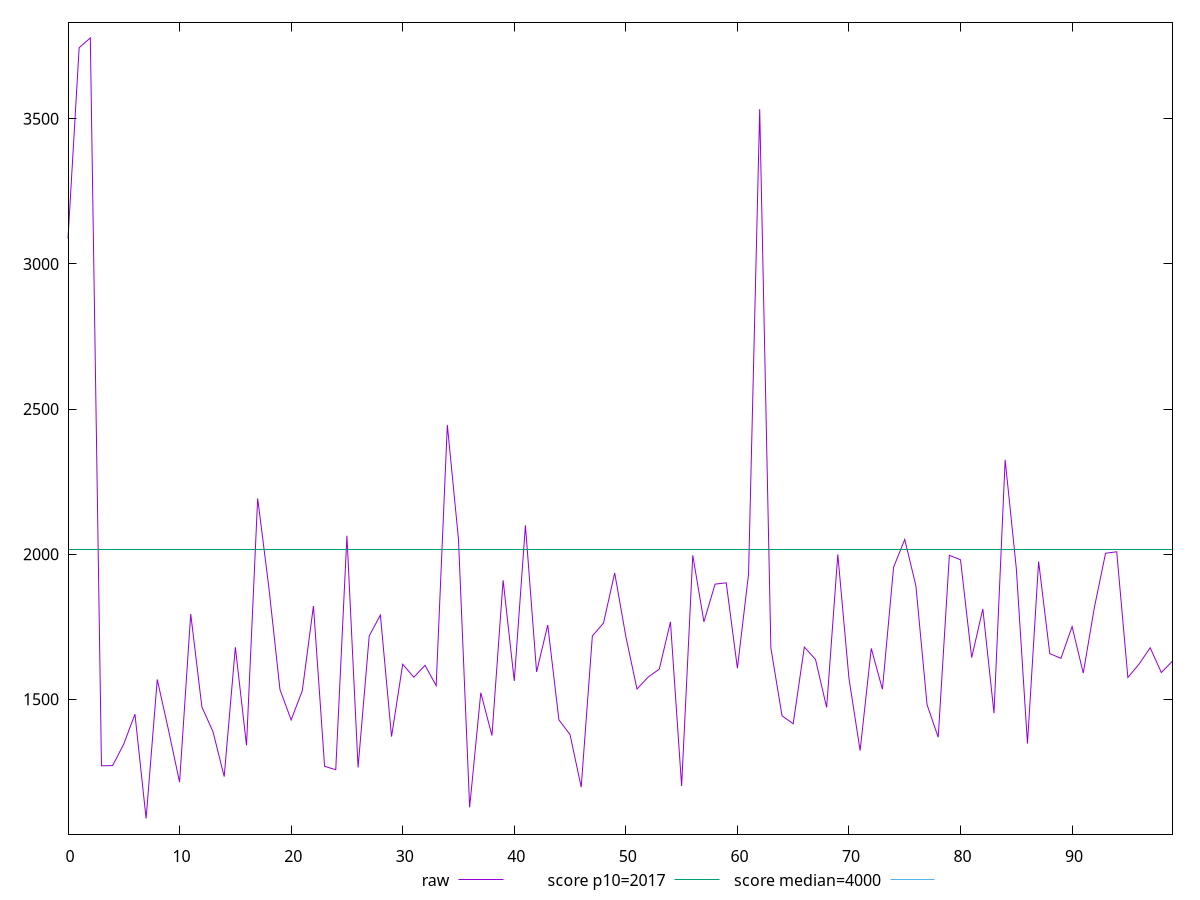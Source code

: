 reset

$raw <<EOF
0 3087.379999999969
1 3745.1439999999893
2 3778.871999999977
3 1270.9560000000006
4 1271.6039999999998
5 1346.0480000000002
6 1448.9399999999996
7 1089.296
8 1568.344
9 1395.368
10 1214.5160000000008
11 1793.884
12 1473.8000000000006
13 1387.988000000001
14 1233.796
15 1679.4759999999997
16 1341.42
17 2192.2199999999993
18 1886.6839999999995
19 1533.7079999999994
20 1429.0680000000007
21 1529.4399999999996
22 1821.5840000000003
23 1269.0160000000003
24 1257.588000000001
25 2063.439999999999
26 1265.4080000000013
27 1718.4879999999998
28 1790.3320000000008
29 1371.5200000000004
30 1620.7240000000004
31 1576.1679999999994
32 1617.1759999999997
33 1547.155999999999
34 2445.608000000001
35 2051.252000000001
36 1127.8000000000002
37 1522.6279999999997
38 1375.1280000000008
39 1910.3120000000008
40 1563.5440000000003
41 2099.416
42 1594.3959999999993
43 1755.9080000000006
44 1429.4640000000009
45 1378.367999999999
46 1197.3880000000001
47 1718.1120000000003
48 1762.8639999999994
49 1935.3999999999999
50 1716.7960000000003
51 1535.4600000000005
52 1576.6239999999998
53 1604.0119999999997
54 1766.844
55 1201.1760000000006
56 1996.1280000000004
57 1767.056000000001
58 1896.8999999999999
59 1901.3839999999975
60 1607.296000000001
61 1931.2919999999983
62 3533.391999999997
63 1677.1520000000003
64 1443.388
65 1415.7160000000008
66 1680.0360000000007
67 1637.6239999999998
68 1471.84
69 1999.0040000000001
70 1572.22
71 1323.3680000000008
72 1675.4319999999993
73 1534.6079999999997
74 1955.168000000001
75 2050.824
76 1891.0200000000011
77 1481.4640000000002
78 1369.2120000000004
79 1996.116000000001
80 1980.6760000000004
81 1643.708
82 1811.4520000000002
83 1452.0920000000003
84 2325.292
85 1950.9599999999994
86 1347.4520000000007
87 1974.748
88 1657.484
89 1641.1839999999995
90 1750.6359999999997
91 1590.2920000000008
92 1816.8280000000002
93 2003.2519999999984
94 2008.3839999999998
95 1575.2320000000007
96 1621.2239999999993
97 1677.6320000000005
98 1592.22
99 1631.763999999999
EOF

set key outside below
set xrange [0:99]
set yrange [1035.5044800000005:3832.663519999977]
set trange [1035.5044800000005:3832.663519999977]
set terminal svg size 640, 500 enhanced background rgb 'white'
set output "report/report_00029_2021-02-24T13-36-40.390Z/mainthread-work-breakdown/samples/agenda/raw/values.svg"

plot $raw title "raw" with line, \
     2017 title "score p10=2017", \
     4000 title "score median=4000"

reset
